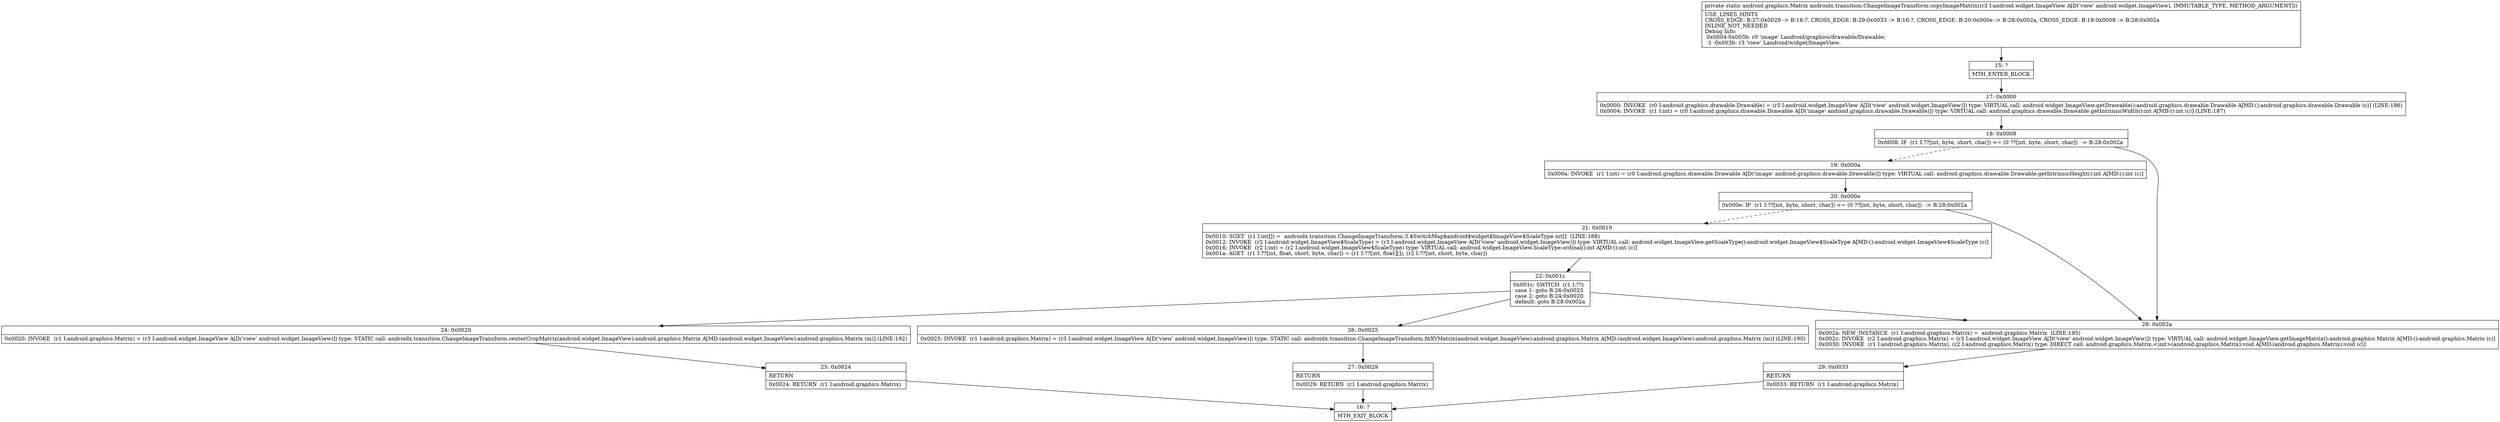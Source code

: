 digraph "CFG forandroidx.transition.ChangeImageTransform.copyImageMatrix(Landroid\/widget\/ImageView;)Landroid\/graphics\/Matrix;" {
Node_15 [shape=record,label="{15\:\ ?|MTH_ENTER_BLOCK\l}"];
Node_17 [shape=record,label="{17\:\ 0x0000|0x0000: INVOKE  (r0 I:android.graphics.drawable.Drawable) = (r3 I:android.widget.ImageView A[D('view' android.widget.ImageView)]) type: VIRTUAL call: android.widget.ImageView.getDrawable():android.graphics.drawable.Drawable A[MD:():android.graphics.drawable.Drawable (c)] (LINE:186)\l0x0004: INVOKE  (r1 I:int) = (r0 I:android.graphics.drawable.Drawable A[D('image' android.graphics.drawable.Drawable)]) type: VIRTUAL call: android.graphics.drawable.Drawable.getIntrinsicWidth():int A[MD:():int (c)] (LINE:187)\l}"];
Node_18 [shape=record,label="{18\:\ 0x0008|0x0008: IF  (r1 I:??[int, byte, short, char]) \<= (0 ??[int, byte, short, char])  \-\> B:28:0x002a \l}"];
Node_19 [shape=record,label="{19\:\ 0x000a|0x000a: INVOKE  (r1 I:int) = (r0 I:android.graphics.drawable.Drawable A[D('image' android.graphics.drawable.Drawable)]) type: VIRTUAL call: android.graphics.drawable.Drawable.getIntrinsicHeight():int A[MD:():int (c)]\l}"];
Node_20 [shape=record,label="{20\:\ 0x000e|0x000e: IF  (r1 I:??[int, byte, short, char]) \<= (0 ??[int, byte, short, char])  \-\> B:28:0x002a \l}"];
Node_21 [shape=record,label="{21\:\ 0x0010|0x0010: SGET  (r1 I:int[]) =  androidx.transition.ChangeImageTransform.3.$SwitchMap$android$widget$ImageView$ScaleType int[]  (LINE:188)\l0x0012: INVOKE  (r2 I:android.widget.ImageView$ScaleType) = (r3 I:android.widget.ImageView A[D('view' android.widget.ImageView)]) type: VIRTUAL call: android.widget.ImageView.getScaleType():android.widget.ImageView$ScaleType A[MD:():android.widget.ImageView$ScaleType (c)]\l0x0016: INVOKE  (r2 I:int) = (r2 I:android.widget.ImageView$ScaleType) type: VIRTUAL call: android.widget.ImageView.ScaleType.ordinal():int A[MD:():int (c)]\l0x001a: AGET  (r1 I:??[int, float, short, byte, char]) = (r1 I:??[int, float][]), (r2 I:??[int, short, byte, char]) \l}"];
Node_22 [shape=record,label="{22\:\ 0x001c|0x001c: SWITCH  (r1 I:??)\l case 1: goto B:26:0x0025\l case 2: goto B:24:0x0020\l default: goto B:28:0x002a \l}"];
Node_24 [shape=record,label="{24\:\ 0x0020|0x0020: INVOKE  (r1 I:android.graphics.Matrix) = (r3 I:android.widget.ImageView A[D('view' android.widget.ImageView)]) type: STATIC call: androidx.transition.ChangeImageTransform.centerCropMatrix(android.widget.ImageView):android.graphics.Matrix A[MD:(android.widget.ImageView):android.graphics.Matrix (m)] (LINE:192)\l}"];
Node_25 [shape=record,label="{25\:\ 0x0024|RETURN\l|0x0024: RETURN  (r1 I:android.graphics.Matrix) \l}"];
Node_16 [shape=record,label="{16\:\ ?|MTH_EXIT_BLOCK\l}"];
Node_26 [shape=record,label="{26\:\ 0x0025|0x0025: INVOKE  (r1 I:android.graphics.Matrix) = (r3 I:android.widget.ImageView A[D('view' android.widget.ImageView)]) type: STATIC call: androidx.transition.ChangeImageTransform.fitXYMatrix(android.widget.ImageView):android.graphics.Matrix A[MD:(android.widget.ImageView):android.graphics.Matrix (m)] (LINE:190)\l}"];
Node_27 [shape=record,label="{27\:\ 0x0029|RETURN\l|0x0029: RETURN  (r1 I:android.graphics.Matrix) \l}"];
Node_28 [shape=record,label="{28\:\ 0x002a|0x002a: NEW_INSTANCE  (r1 I:android.graphics.Matrix) =  android.graphics.Matrix  (LINE:195)\l0x002c: INVOKE  (r2 I:android.graphics.Matrix) = (r3 I:android.widget.ImageView A[D('view' android.widget.ImageView)]) type: VIRTUAL call: android.widget.ImageView.getImageMatrix():android.graphics.Matrix A[MD:():android.graphics.Matrix (c)]\l0x0030: INVOKE  (r1 I:android.graphics.Matrix), (r2 I:android.graphics.Matrix) type: DIRECT call: android.graphics.Matrix.\<init\>(android.graphics.Matrix):void A[MD:(android.graphics.Matrix):void (c)]\l}"];
Node_29 [shape=record,label="{29\:\ 0x0033|RETURN\l|0x0033: RETURN  (r1 I:android.graphics.Matrix) \l}"];
MethodNode[shape=record,label="{private static android.graphics.Matrix androidx.transition.ChangeImageTransform.copyImageMatrix((r3 I:android.widget.ImageView A[D('view' android.widget.ImageView), IMMUTABLE_TYPE, METHOD_ARGUMENT]))  | USE_LINES_HINTS\lCROSS_EDGE: B:27:0x0029 \-\> B:16:?, CROSS_EDGE: B:29:0x0033 \-\> B:16:?, CROSS_EDGE: B:20:0x000e \-\> B:28:0x002a, CROSS_EDGE: B:18:0x0008 \-\> B:28:0x002a\lINLINE_NOT_NEEDED\lDebug Info:\l  0x0004\-0x003b: r0 'image' Landroid\/graphics\/drawable\/Drawable;\l  \-1 \-0x003b: r3 'view' Landroid\/widget\/ImageView;\l}"];
MethodNode -> Node_15;Node_15 -> Node_17;
Node_17 -> Node_18;
Node_18 -> Node_19[style=dashed];
Node_18 -> Node_28;
Node_19 -> Node_20;
Node_20 -> Node_21[style=dashed];
Node_20 -> Node_28;
Node_21 -> Node_22;
Node_22 -> Node_24;
Node_22 -> Node_26;
Node_22 -> Node_28;
Node_24 -> Node_25;
Node_25 -> Node_16;
Node_26 -> Node_27;
Node_27 -> Node_16;
Node_28 -> Node_29;
Node_29 -> Node_16;
}

